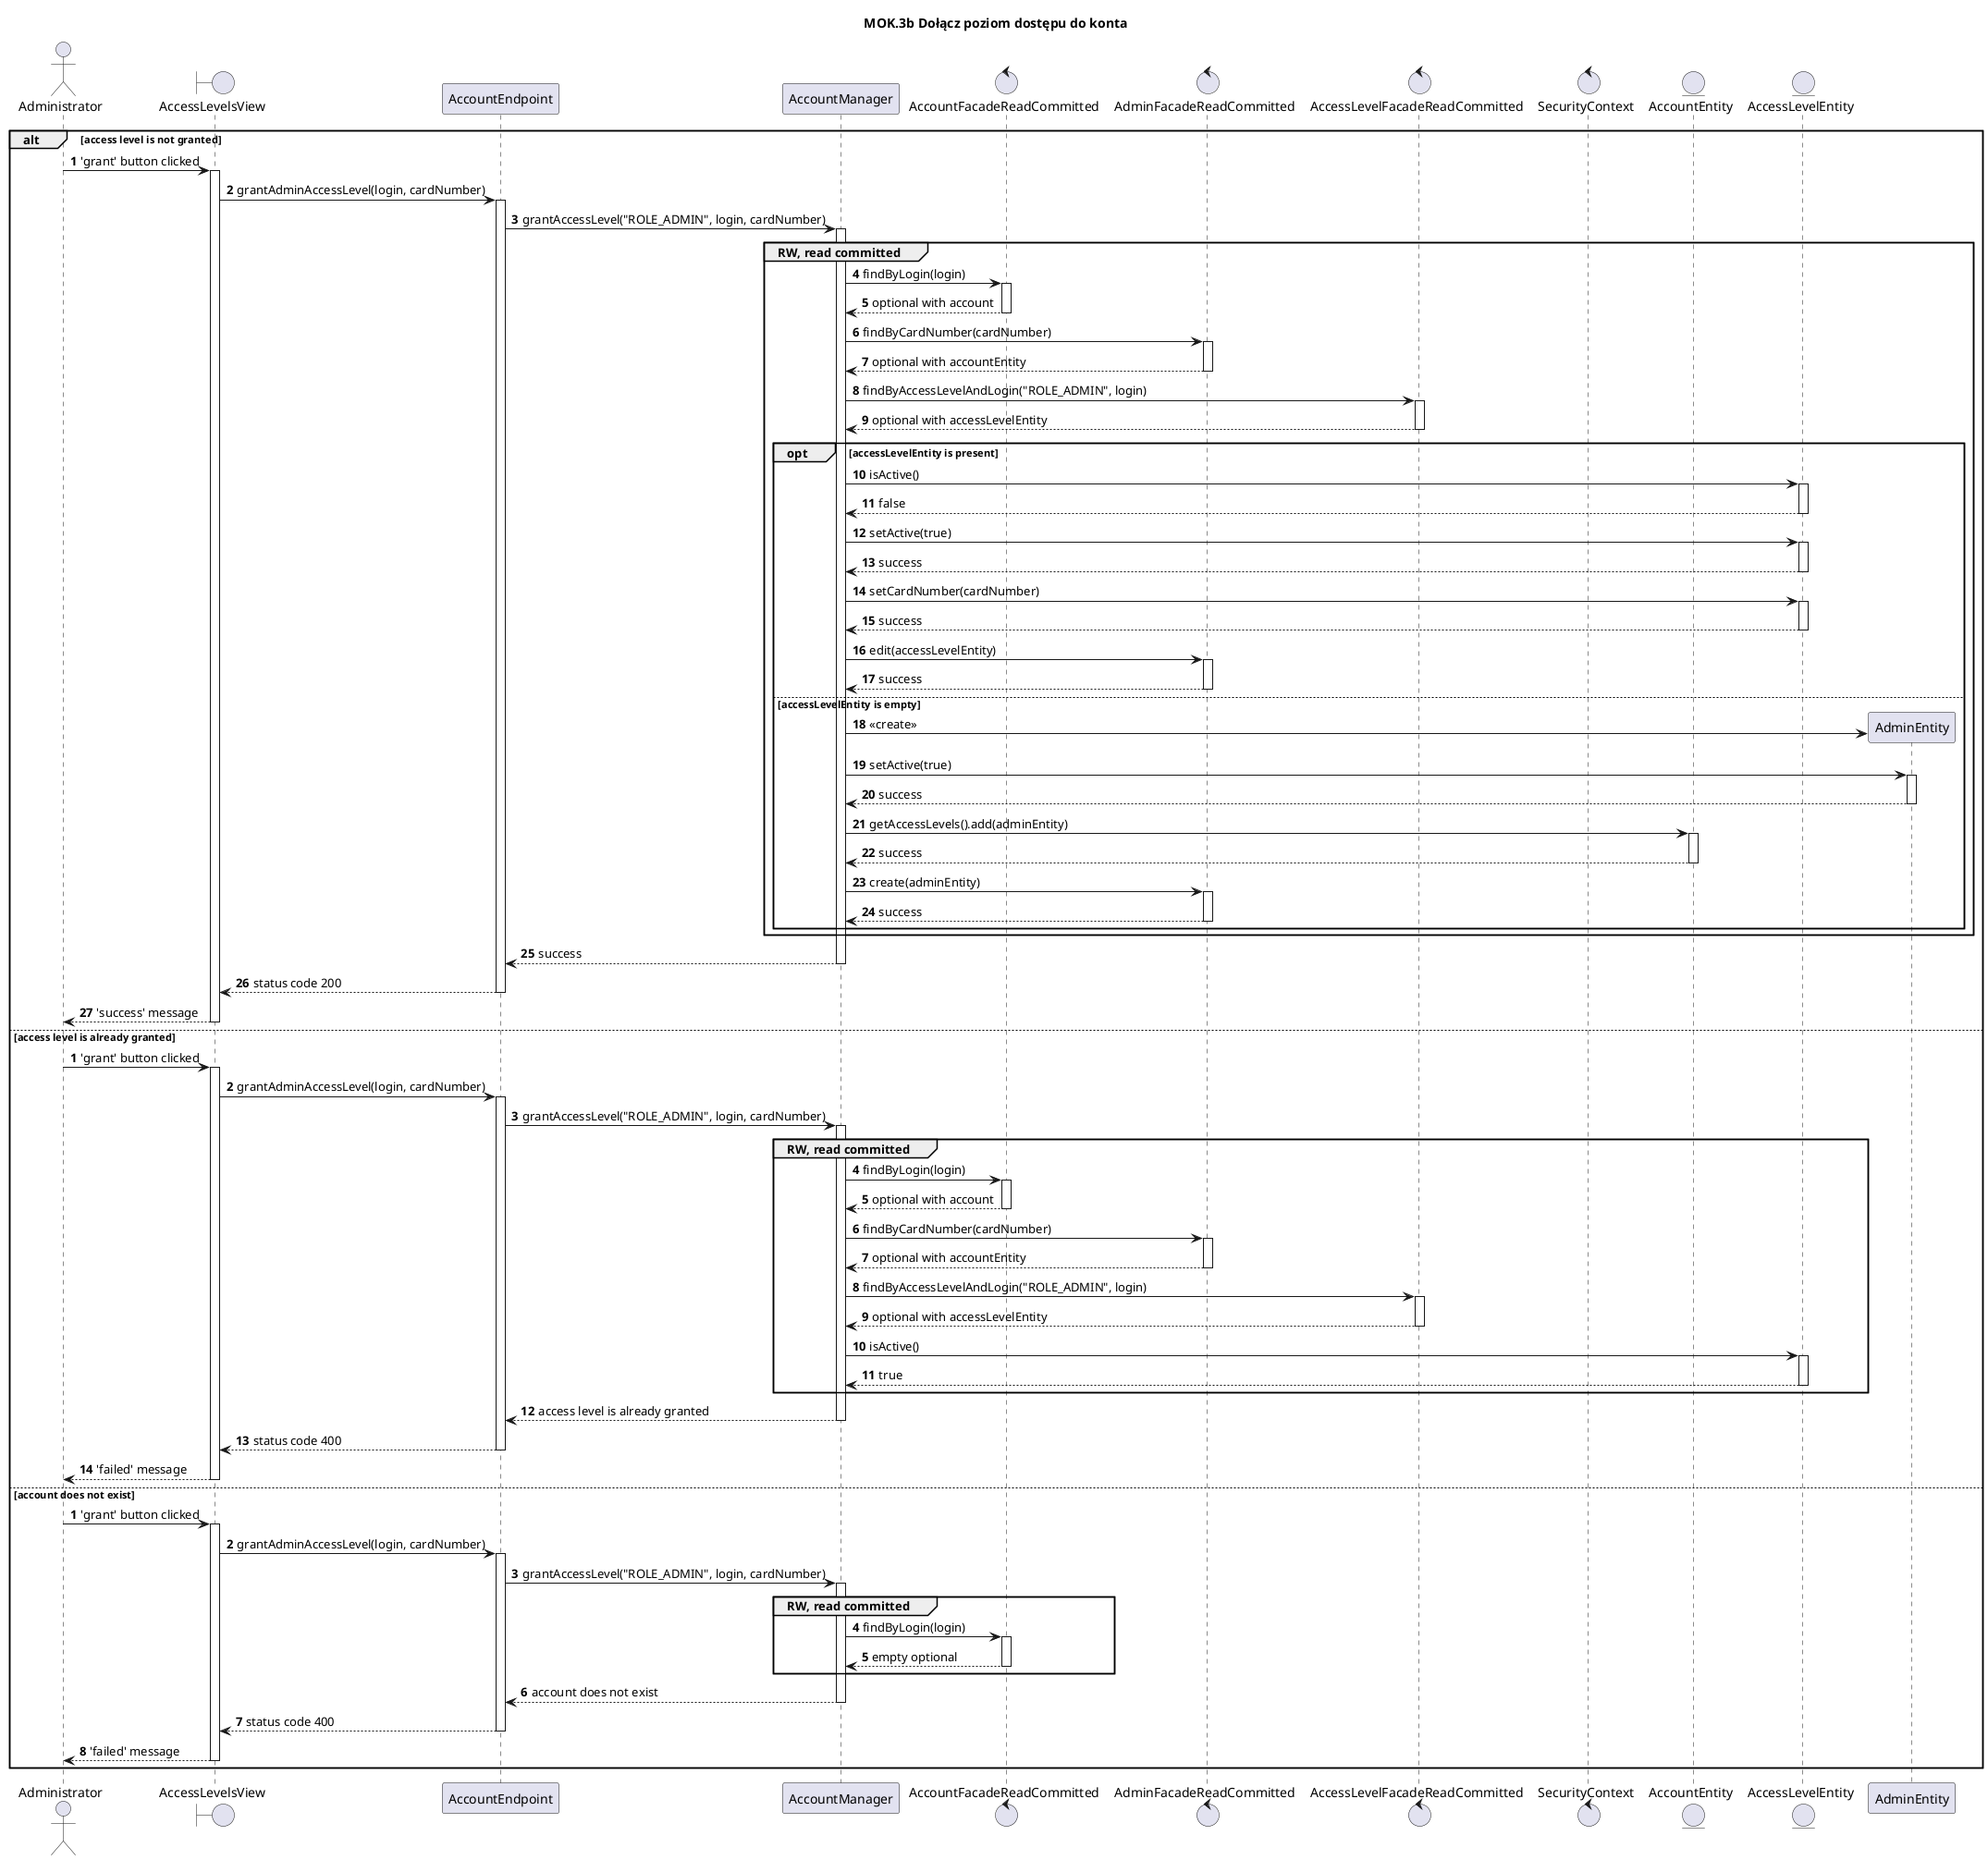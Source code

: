 @startuml

title MOK.3b Dołącz poziom dostępu do konta
autoactivate on
actor Administrator
boundary AccessLevelsView
participant AccountEndpoint
participant AccountManager
control AccountFacadeReadCommitted as AccountFacade
control AdminFacadeReadCommitted as AdminFacade
control AccessLevelFacadeReadCommitted as AccessLevelFacade
control SecurityContext
entity AccountEntity
entity AccessLevelEntity

alt access level is not granted
autonumber
    Administrator -> AccessLevelsView: 'grant' button clicked
        AccessLevelsView -> AccountEndpoint: grantAdminAccessLevel(login, cardNumber)
            AccountEndpoint -> AccountManager: grantAccessLevel("ROLE_ADMIN", login, cardNumber)
            group RW, read committed
                AccountManager -> AccountFacade: findByLogin(login)
                return optional with account
                AccountManager -> AdminFacade: findByCardNumber(cardNumber)
                return optional with accountEntity
                AccountManager -> AccessLevelFacade: findByAccessLevelAndLogin("ROLE_ADMIN", login)
                return optional with accessLevelEntity
                opt accessLevelEntity is present
                    AccountManager -> AccessLevelEntity: isActive()
                    return false
                    AccountManager -> AccessLevelEntity: setActive(true)
                    return success
                    AccountManager -> AccessLevelEntity: setCardNumber(cardNumber)
                    return success
                    AccountManager -> AdminFacade: edit(accessLevelEntity)
                    return success
                else accessLevelEntity is empty
                    AccountManager -> AdminEntity **: <<create>>
                    AccountManager -> AdminEntity: setActive(true)
                    return success
                    AccountManager -> AccountEntity: getAccessLevels().add(adminEntity)
                    return success
                    AccountManager -> AdminFacade: create(adminEntity)
                    return success
                end
            end
            return success
        return status code 200
    return 'success' message

else access level is already granted
autonumber
    Administrator -> AccessLevelsView: 'grant' button clicked
        AccessLevelsView -> AccountEndpoint: grantAdminAccessLevel(login, cardNumber)
            AccountEndpoint -> AccountManager: grantAccessLevel("ROLE_ADMIN", login, cardNumber)
            group RW, read committed
                AccountManager -> AccountFacade: findByLogin(login)
                return optional with account
                AccountManager -> AdminFacade: findByCardNumber(cardNumber)
                return optional with accountEntity
                AccountManager -> AccessLevelFacade: findByAccessLevelAndLogin("ROLE_ADMIN", login)
                return optional with accessLevelEntity
                AccountManager -> AccessLevelEntity: isActive()
                return true
            end
            return access level is already granted
        return status code 400
    return 'failed' message

else account does not exist
autonumber
    Administrator -> AccessLevelsView: 'grant' button clicked
        AccessLevelsView -> AccountEndpoint: grantAdminAccessLevel(login, cardNumber)
            AccountEndpoint -> AccountManager: grantAccessLevel("ROLE_ADMIN", login, cardNumber)
            group RW, read committed
                AccountManager -> AccountFacade: findByLogin(login)
                return empty optional
            end
            return account does not exist
        return status code 400
    return 'failed' message

end
@enduml